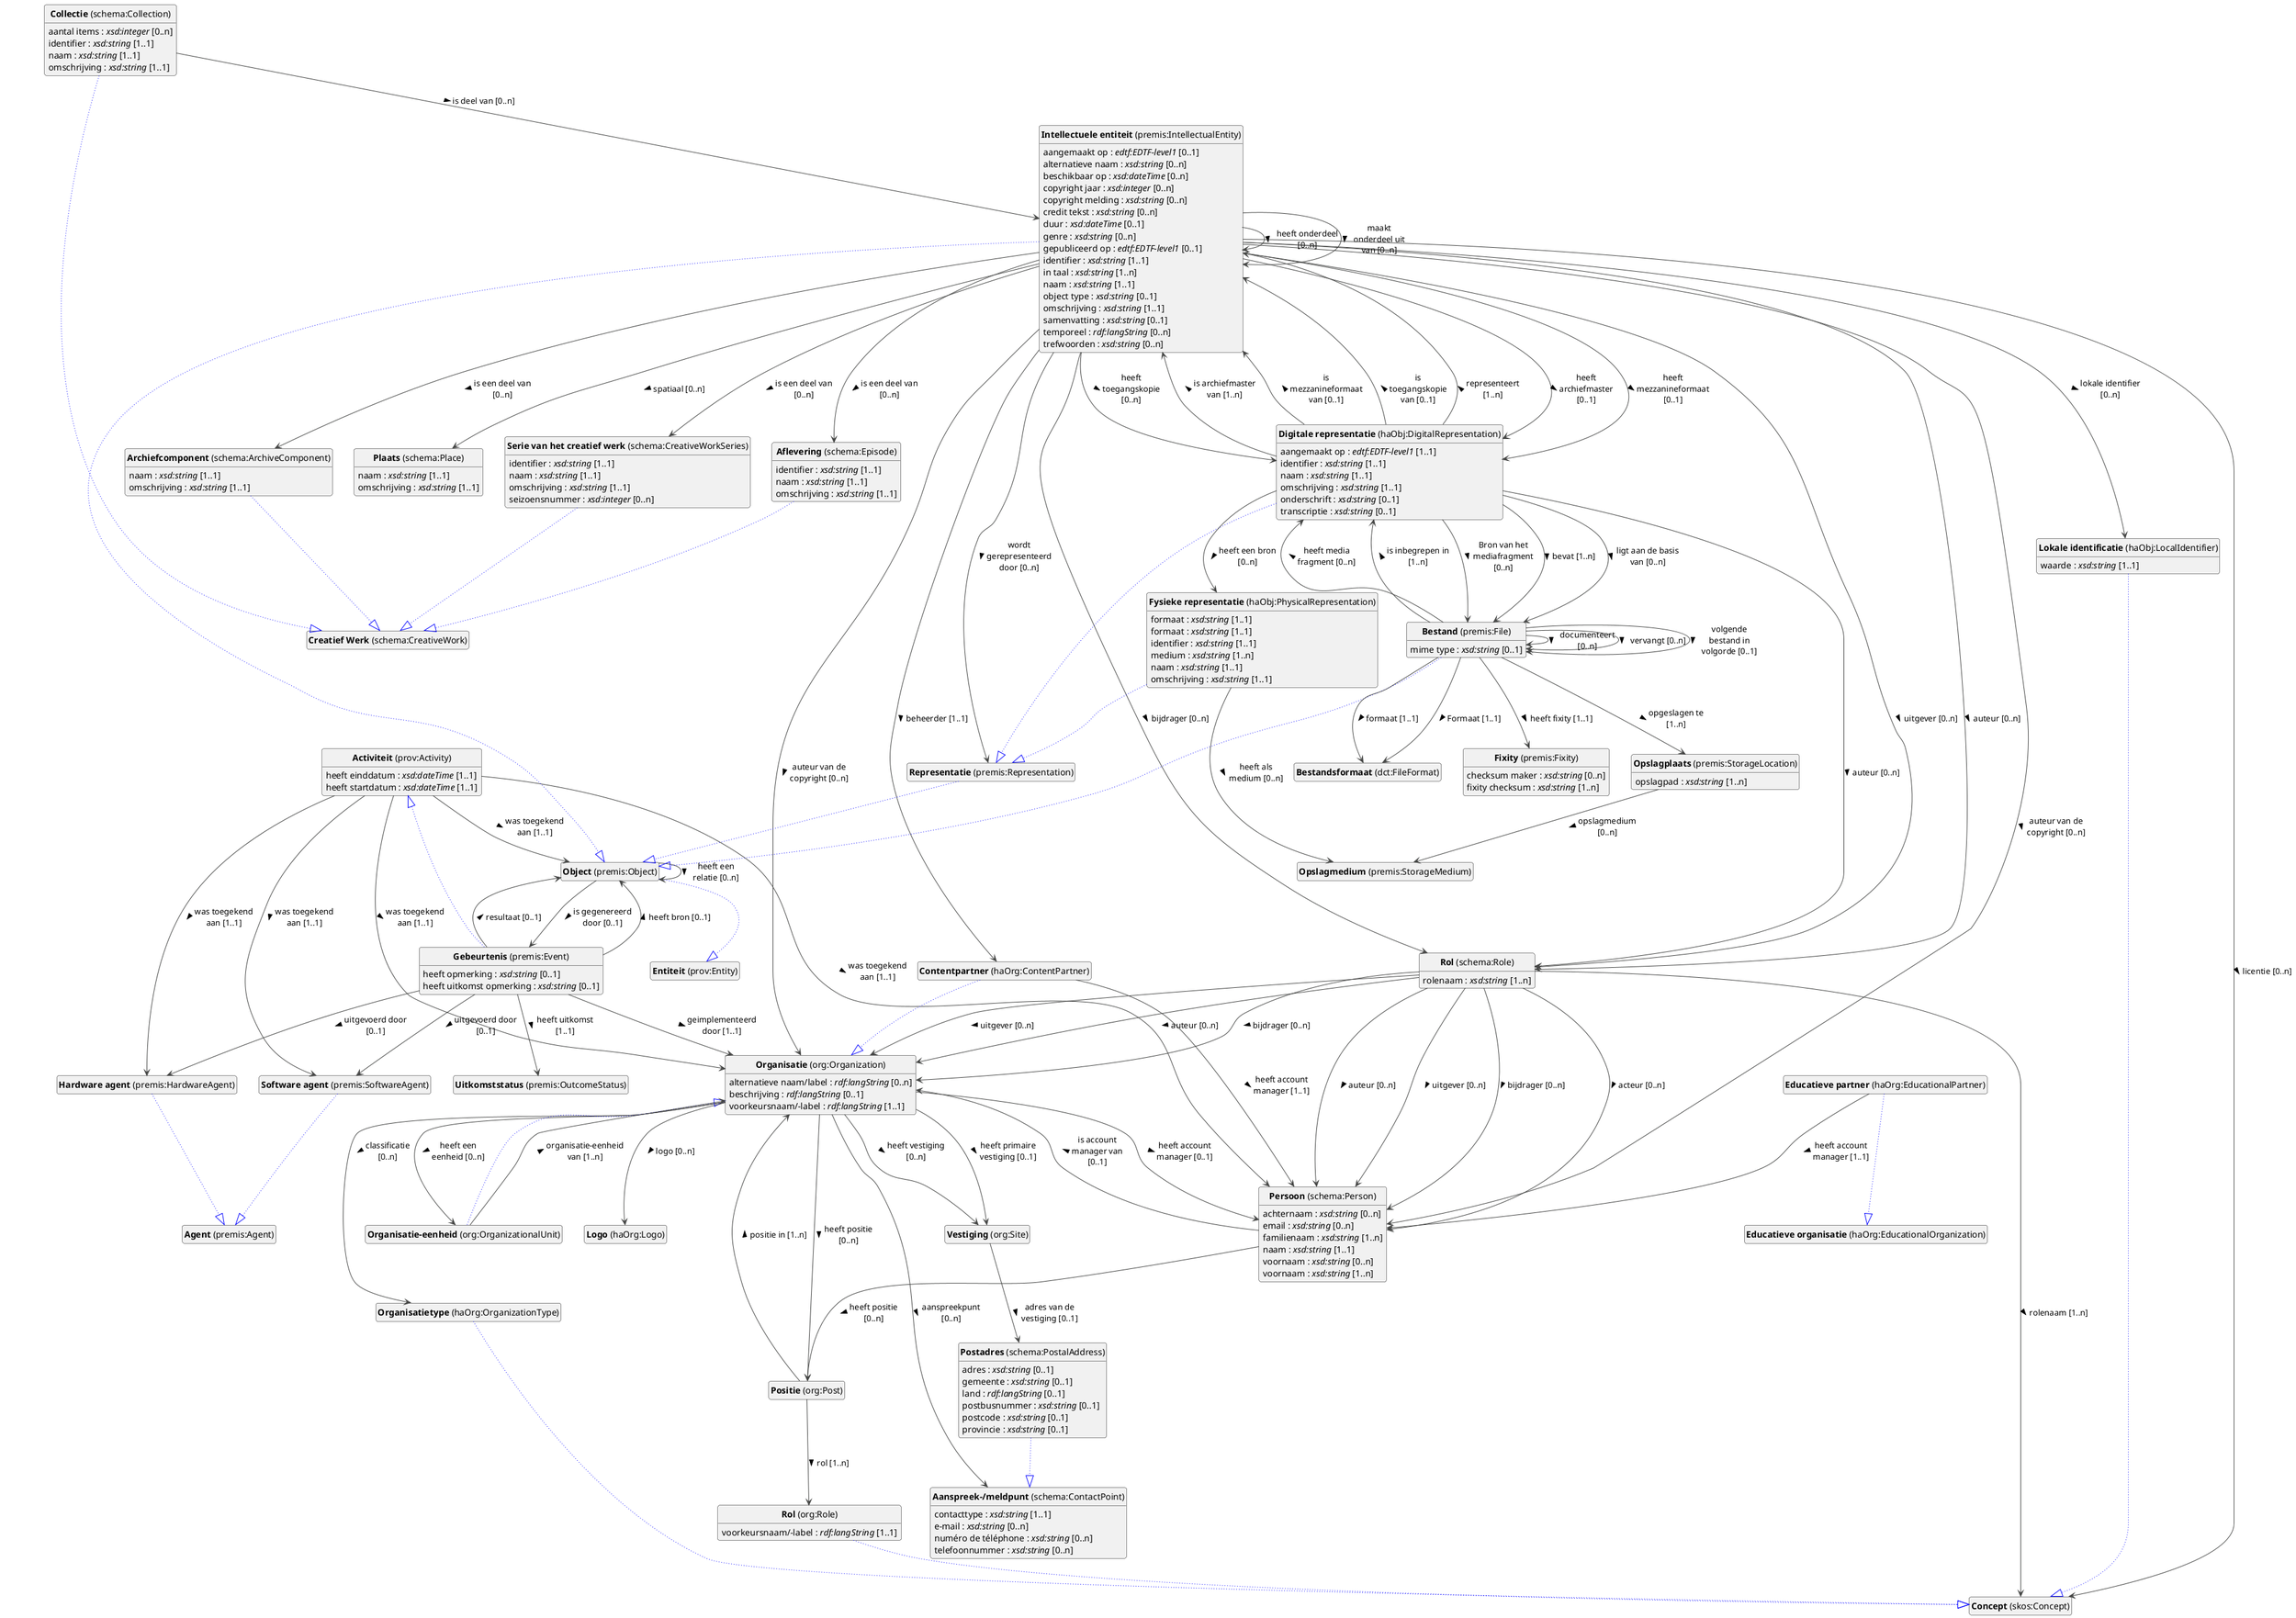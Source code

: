 @startuml
!theme vibrant
skinparam classFontSize 14
!define LIGHTORANGE
skinparam componentStyle uml2
skinparam wrapMessageWidth 100
' skinparam ArrowColor #Maroon
' Remove shadows
skinparam shadowing false
'skinparam linetype polyline
skinparam ArrowMessageAlignment left


class "<b>Activiteit</b> (prov:Activity)" as prov_Activity [[#prov%3AActivity]]
class "<b>Gebeurtenis</b> (premis:Event)" as premis_Event [[#premis%3AEvent]]
class "<b>Activiteit</b> (prov:Activity)" as prov_Activity [[#prov%3AActivity]]
class "<b>Object</b> (premis:Object)" as premis_Object [[#premis%3AObject]]
class "<b>Entiteit</b> (prov:Entity)" as prov_Entity [[#prov%3AEntity]]
class "<b>Intellectuele entiteit</b> (premis:IntellectualEntity)" as premis_IntellectualEntity [[#premis%3AIntellectualEntity]]
class "<b>Object</b> (premis:Object)" as premis_Object [[#premis%3AObject]]
class "<b>Fysieke representatie</b> (haObj:PhysicalRepresentation)" as haObj_PhysicalRepresentation [[#haObj%3APhysicalRepresentation]]
class "<b>Representatie</b> (premis:Representation)" as premis_Representation [[#premis%3ARepresentation]]
class "<b>Digitale representatie</b> (haObj:DigitalRepresentation)" as haObj_DigitalRepresentation [[#haObj%3ADigitalRepresentation]]
class "<b>Representatie</b> (premis:Representation)" as premis_Representation [[#premis%3ARepresentation]]
class "<b>Serie van het creatief werk</b> (schema:CreativeWorkSeries)" as schema_CreativeWorkSeries [[#schema%3ACreativeWorkSeries]]
class "<b>Creatief Werk</b> (schema:CreativeWork)" as schema_CreativeWork [[#schema%3ACreativeWork]]
class "<b>Aflevering</b> (schema:Episode)" as schema_Episode [[#schema%3AEpisode]]
class "<b>Creatief Werk</b> (schema:CreativeWork)" as schema_CreativeWork [[#schema%3ACreativeWork]]
class "<b>Plaats</b> (schema:Place)" as schema_Place [[#schema%3APlace]]
class "<b>Archiefcomponent</b> (schema:ArchiveComponent)" as schema_ArchiveComponent [[#schema%3AArchiveComponent]]
class "<b>Creatief Werk</b> (schema:CreativeWork)" as schema_CreativeWork [[#schema%3ACreativeWork]]
class "<b>Rol</b> (schema:Role)" as schema_Role [[#schema%3ARole]]
class "<b>Persoon</b> (schema:Person)" as schema_Person [[#schema%3APerson]]
class "<b>Collectie</b> (schema:Collection)" as schema_Collection [[#schema%3ACollection]]
class "<b>Creatief Werk</b> (schema:CreativeWork)" as schema_CreativeWork [[#schema%3ACreativeWork]]
class "<b>Bestand</b> (premis:File)" as premis_File [[#premis%3AFile]]
class "<b>Object</b> (premis:Object)" as premis_Object [[#premis%3AObject]]
class "<b>Fixity</b> (premis:Fixity)" as premis_Fixity [[#premis%3AFixity]]
class "<b>Opslagplaats</b> (premis:StorageLocation)" as premis_StorageLocation [[#premis%3AStorageLocation]]
class "<b>Lokale identificatie</b> (haObj:LocalIdentifier)" as haObj_LocalIdentifier [[#haObj%3ALocalIdentifier]]
class "<b>Concept</b> (skos:Concept)" as skos_Concept [[#skos%3AConcept]]
class "<b>Organisatie</b> (org:Organization)" as org_Organization [[#org%3AOrganization]]
class "<b>Organisatie-eenheid</b> (org:OrganizationalUnit)" as org_OrganizationalUnit [[#org%3AOrganizationalUnit]]
class "<b>Organisatie</b> (org:Organization)" as org_Organization [[#org%3AOrganization]]
class "<b>Contentpartner</b> (haOrg:ContentPartner)" as haOrg_ContentPartner [[#haOrg%3AContentPartner]]
class "<b>Organisatie</b> (org:Organization)" as org_Organization [[#org%3AOrganization]]
class "<b>Educatieve partner</b> (haOrg:EducationalPartner)" as haOrg_EducationalPartner [[#haOrg%3AEducationalPartner]]
class "<b>Educatieve organisatie</b> (haOrg:EducationalOrganization)" as haOrg_EducationalOrganization [[#haOrg%3AEducationalOrganization]]
class "<b>Vestiging</b> (org:Site)" as org_Site [[#org%3ASite]]
class "<b>Positie</b> (org:Post)" as org_Post [[#org%3APost]]
class "<b>Rol</b> (org:Role)" as org_Role [[#org%3ARole]]
class "<b>Concept</b> (skos:Concept)" as skos_Concept [[#skos%3AConcept]]
class "<b>Postadres</b> (schema:PostalAddress)" as schema_PostalAddress [[#schema%3APostalAddress]]
class "<b>Aanspreek-/meldpunt</b> (schema:ContactPoint)" as schema_ContactPoint [[#schema%3AContactPoint]]
class "<b>Aanspreek-/meldpunt</b> (schema:ContactPoint)" as schema_ContactPoint [[#schema%3AContactPoint]]
class "<b>Opslagmedium</b> (premis:StorageMedium)" as premis_StorageMedium [[#premis%3AStorageMedium]]
class "<b>Organisatietype</b> (haOrg:OrganizationType)" as haOrg_OrganizationType [[#haOrg%3AOrganizationType]]
class "<b>Concept</b> (skos:Concept)" as skos_Concept [[#skos%3AConcept]]
class "<b>Representatie</b> (premis:Representation)" as premis_Representation [[#premis%3ARepresentation]]
class "<b>Object</b> (premis:Object)" as premis_Object [[#premis%3AObject]]
class "<b>Logo</b> (haOrg:Logo)" as haOrg_Logo [[#haOrg%3ALogo]]
class "<b>Uitkomststatus</b> (premis:OutcomeStatus)" as premis_OutcomeStatus [[#premis%3AOutcomeStatus]]
class "<b>Bestandsformaat</b> (dct:FileFormat)" as dct_FileFormat [[#dct%3AFileFormat]]
class "<b>Hardware agent</b> (premis:HardwareAgent)" as premis_HardwareAgent [[#premis%3AHardwareAgent]]
class "<b>Agent</b> (premis:Agent)" as premis_Agent [[#premis%3AAgent]]
class "<b>Concept</b> (skos:Concept)" as skos_Concept [[#skos%3AConcept]]
class "<b>Software agent</b> (premis:SoftwareAgent)" as premis_SoftwareAgent [[#premis%3ASoftwareAgent]]
class "<b>Agent</b> (premis:Agent)" as premis_Agent [[#premis%3AAgent]]


prov_Activity : heeft einddatum : <i>xsd:dateTime</i> [1..1]


prov_Activity : heeft startdatum : <i>xsd:dateTime</i> [1..1]


prov_Activity --> premis_Object : was toegekend aan [1..1] >
prov_Activity --> schema_Person : was toegekend aan [1..1] >
prov_Activity --> org_Organization : was toegekend aan [1..1] >
prov_Activity --> premis_SoftwareAgent : was toegekend aan [1..1] >
prov_Activity --> premis_HardwareAgent : was toegekend aan [1..1] >

premis_Event --|> prov_Activity #blue;line.dotted;text:blue


premis_Event --> org_Organization : geimplementeerd door [1..1] >

premis_Event --> premis_Object : heeft bron [0..1] >
premis_Event : heeft opmerking : <i>xsd:string</i> [0..1]


premis_Event --> premis_OutcomeStatus : heeft uitkomst [1..1] >
premis_Event : heeft uitkomst opmerking : <i>xsd:string</i> [0..1]


premis_Event --> premis_Object : resultaat [0..1] >

premis_Event --> premis_SoftwareAgent : uitgevoerd door [0..1] >
premis_Event --> premis_HardwareAgent : uitgevoerd door [0..1] >

premis_Object --|> prov_Entity #blue;line.dotted;text:blue


premis_Object --> premis_Object : heeft een relatie [0..n] >

premis_Object --> premis_Event : is gegenereerd door [0..1] >

premis_IntellectualEntity --|> premis_Object #blue;line.dotted;text:blue

premis_IntellectualEntity : aangemaakt op : <i>edtf:EDTF-level1</i> [0..1]

premis_IntellectualEntity : alternatieve naam : <i>xsd:string</i> [0..n]


premis_IntellectualEntity --> schema_Role : auteur [0..n] >

premis_IntellectualEntity --> schema_Person : auteur van de copyright [0..n] >
premis_IntellectualEntity --> org_Organization : auteur van de copyright [0..n] >

premis_IntellectualEntity --> haOrg_ContentPartner : beheerder [1..1] >
premis_IntellectualEntity : beschikbaar op : <i>xsd:dateTime</i> [0..n]


premis_IntellectualEntity --> schema_Role : bijdrager [0..n] >
premis_IntellectualEntity : copyright jaar : <i>xsd:integer</i> [0..n]

premis_IntellectualEntity : copyright melding : <i>xsd:string</i> [0..n]

premis_IntellectualEntity : credit tekst : <i>xsd:string</i> [0..n]

premis_IntellectualEntity : duur : <i>xsd:dateTime</i> [0..1]

premis_IntellectualEntity : genre : <i>xsd:string</i> [0..n]

premis_IntellectualEntity : gepubliceerd op : <i>edtf:EDTF-level1</i> [0..1]


premis_IntellectualEntity --> haObj_DigitalRepresentation : heeft archiefmaster [0..1] >

premis_IntellectualEntity --> haObj_DigitalRepresentation : heeft mezzanineformaat [0..1] >

premis_IntellectualEntity --> premis_IntellectualEntity : heeft onderdeel [0..n] >

premis_IntellectualEntity --> haObj_DigitalRepresentation : heeft toegangskopie [0..n] >
premis_IntellectualEntity : identifier : <i>xsd:string</i> [1..1]

premis_IntellectualEntity : in taal : <i>xsd:string</i> [1..n]


premis_IntellectualEntity --> schema_ArchiveComponent : is een deel van [0..n] >
premis_IntellectualEntity --> schema_CreativeWorkSeries : is een deel van [0..n] >
premis_IntellectualEntity --> schema_Episode : is een deel van [0..n] >

premis_IntellectualEntity --> skos_Concept : licentie [0..n] >

premis_IntellectualEntity --> haObj_LocalIdentifier : lokale identifier [0..n] >

premis_IntellectualEntity --> premis_IntellectualEntity : maakt onderdeel uit van [0..n] >
premis_IntellectualEntity : naam : <i>xsd:string</i> [1..1]

premis_IntellectualEntity : object type : <i>xsd:string</i> [0..1]

premis_IntellectualEntity : omschrijving : <i>xsd:string</i> [1..1]


premis_IntellectualEntity : samenvatting : <i>xsd:string</i> [0..1]


premis_IntellectualEntity --> schema_Place : spatiaal [0..n] >
premis_IntellectualEntity : temporeel : <i>rdf:langString</i> [0..n]

premis_IntellectualEntity : trefwoorden : <i>xsd:string</i> [0..n]


premis_IntellectualEntity --> schema_Role : uitgever [0..n] >

premis_IntellectualEntity --> premis_Representation : wordt gerepresenteerd door [0..n] >

haObj_PhysicalRepresentation --|> premis_Representation #blue;line.dotted;text:blue

haObj_PhysicalRepresentation : formaat : <i>xsd:string</i> [1..1]

haObj_PhysicalRepresentation : formaat : <i>xsd:string</i> [1..1]


haObj_PhysicalRepresentation --> premis_StorageMedium : heeft als medium [0..n] >
haObj_PhysicalRepresentation : identifier : <i>xsd:string</i> [1..1]

haObj_PhysicalRepresentation : medium : <i>xsd:string</i> [1..n]

haObj_PhysicalRepresentation : naam : <i>xsd:string</i> [1..1]

haObj_PhysicalRepresentation : omschrijving : <i>xsd:string</i> [1..1]


haObj_DigitalRepresentation --|> premis_Representation #blue;line.dotted;text:blue


haObj_DigitalRepresentation --> premis_File : Bron van het mediafragment [0..n] >
haObj_DigitalRepresentation : aangemaakt op : <i>edtf:EDTF-level1</i> [1..1]


haObj_DigitalRepresentation --> schema_Role : auteur [0..n] >

haObj_DigitalRepresentation --> premis_File : bevat [1..n] >

haObj_DigitalRepresentation --> haObj_PhysicalRepresentation : heeft een bron [0..n] >
haObj_DigitalRepresentation : identifier : <i>xsd:string</i> [1..1]


haObj_DigitalRepresentation --> premis_IntellectualEntity : is archiefmaster van [1..n] >

haObj_DigitalRepresentation --> premis_IntellectualEntity : is mezzanineformaat van [0..1] >

haObj_DigitalRepresentation --> premis_IntellectualEntity : is toegangskopie van [0..1] >

haObj_DigitalRepresentation --> premis_File : ligt aan de basis van [0..n] >
haObj_DigitalRepresentation : naam : <i>xsd:string</i> [1..1]

haObj_DigitalRepresentation : omschrijving : <i>xsd:string</i> [1..1]

haObj_DigitalRepresentation : onderschrift : <i>xsd:string</i> [0..1]


haObj_DigitalRepresentation --> premis_IntellectualEntity : representeert [1..n] >
haObj_DigitalRepresentation : transcriptie : <i>xsd:string</i> [0..1]


schema_CreativeWorkSeries --|> schema_CreativeWork #blue;line.dotted;text:blue

schema_CreativeWorkSeries : identifier : <i>xsd:string</i> [1..1]

schema_CreativeWorkSeries : naam : <i>xsd:string</i> [1..1]

schema_CreativeWorkSeries : omschrijving : <i>xsd:string</i> [1..1]

schema_CreativeWorkSeries : seizoensnummer : <i>xsd:integer</i> [0..n]


schema_Episode --|> schema_CreativeWork #blue;line.dotted;text:blue

schema_Episode : identifier : <i>xsd:string</i> [1..1]

schema_Episode : naam : <i>xsd:string</i> [1..1]

schema_Episode : omschrijving : <i>xsd:string</i> [1..1]



schema_Place : naam : <i>xsd:string</i> [1..1]

schema_Place : omschrijving : <i>xsd:string</i> [1..1]


schema_ArchiveComponent --|> schema_CreativeWork #blue;line.dotted;text:blue

schema_ArchiveComponent : naam : <i>xsd:string</i> [1..1]

schema_ArchiveComponent : omschrijving : <i>xsd:string</i> [1..1]




schema_Role --> schema_Person : acteur [0..n] >

schema_Role --> schema_Person : auteur [0..n] >
schema_Role --> org_Organization : auteur [0..n] >

schema_Role --> schema_Person : bijdrager [0..n] >
schema_Role --> org_Organization : bijdrager [0..n] >
schema_Role : rolenaam : <i>xsd:string</i> [1..n]

schema_Role --> skos_Concept : rolenaam [1..n] >

schema_Role --> schema_Person : uitgever [0..n] >
schema_Role --> org_Organization : uitgever [0..n] >


schema_Person : achternaam : <i>xsd:string</i> [0..n]

schema_Person : email : <i>xsd:string</i> [0..n]

schema_Person : familienaam : <i>xsd:string</i> [1..n]


schema_Person --> org_Post : heeft positie [0..n] >

schema_Person --> org_Organization : is account manager van [0..1] >
schema_Person : naam : <i>xsd:string</i> [1..1]

schema_Person : voornaam : <i>xsd:string</i> [0..n]

schema_Person : voornaam : <i>xsd:string</i> [1..n]


schema_Collection --|> schema_CreativeWork #blue;line.dotted;text:blue

schema_Collection : aantal items : <i>xsd:integer</i> [0..n]

schema_Collection : identifier : <i>xsd:string</i> [1..1]


schema_Collection --> premis_IntellectualEntity : is deel van [0..n] >
schema_Collection : naam : <i>xsd:string</i> [1..1]

schema_Collection : omschrijving : <i>xsd:string</i> [1..1]


premis_File --|> premis_Object #blue;line.dotted;text:blue


premis_File --> dct_FileFormat : Formaat [1..1] >

premis_File --> premis_File : documenteert [0..n] >

premis_File --> dct_FileFormat : formaat [1..1] >

premis_File --> premis_Fixity : heeft fixity [1..1] >

premis_File --> haObj_DigitalRepresentation : heeft media fragment [0..n] >

premis_File --> haObj_DigitalRepresentation : is inbegrepen in [1..n] >
premis_File : mime type : <i>xsd:string</i> [0..1]


premis_File --> premis_StorageLocation : opgeslagen te [1..n] >

premis_File --> premis_File : vervangt [0..n] >

premis_File --> premis_File : volgende bestand in volgorde [0..1] >


premis_Fixity : checksum maker : <i>xsd:string</i> [0..n]

premis_Fixity : fixity checksum : <i>xsd:string</i> [1..n]




premis_StorageLocation --> premis_StorageMedium : opslagmedium [0..n] >
premis_StorageLocation : opslagpad : <i>xsd:string</i> [1..n]


haObj_LocalIdentifier --|> skos_Concept #blue;line.dotted;text:blue

haObj_LocalIdentifier : waarde : <i>xsd:string</i> [1..1]




org_Organization --> schema_ContactPoint : aanspreekpunt [0..n] >
org_Organization : alternatieve naam/label : <i>rdf:langString</i> [0..n]

org_Organization : beschrijving : <i>rdf:langString</i> [0..1]


org_Organization --> haOrg_OrganizationType : classificatie [0..n] >

org_Organization --> schema_Person : heeft account manager [0..1] >

org_Organization --> org_OrganizationalUnit : heeft een eenheid [0..n] >

org_Organization --> org_Post : heeft positie [0..n] >

org_Organization --> org_Site : heeft primaire vestiging [0..1] >

org_Organization --> org_Site : heeft vestiging [0..n] >


org_Organization --> haOrg_Logo : logo [0..n] >
org_Organization : voorkeursnaam/-label : <i>rdf:langString</i> [1..1]


org_OrganizationalUnit --|> org_Organization #blue;line.dotted;text:blue


org_OrganizationalUnit --> org_Organization : organisatie-eenheid van [1..n] >

haOrg_ContentPartner --|> org_Organization #blue;line.dotted;text:blue


haOrg_ContentPartner --> schema_Person : heeft account manager [1..1] >

haOrg_EducationalPartner --|> haOrg_EducationalOrganization #blue;line.dotted;text:blue


haOrg_EducationalPartner --> schema_Person : heeft account manager [1..1] >



org_Site --> schema_PostalAddress : adres van de vestiging [0..1] >



org_Post --> org_Organization : positie in [1..n] >

org_Post --> org_Role : rol [1..n] >

org_Role --|> skos_Concept #blue;line.dotted;text:blue

org_Role : voorkeursnaam/-label : <i>rdf:langString</i> [1..1]


schema_PostalAddress --|> schema_ContactPoint #blue;line.dotted;text:blue

schema_PostalAddress : adres : <i>xsd:string</i> [0..1]

schema_PostalAddress : gemeente : <i>xsd:string</i> [0..1]

schema_PostalAddress : land : <i>rdf:langString</i> [0..1]

schema_PostalAddress : postbusnummer : <i>xsd:string</i> [0..1]

schema_PostalAddress : postcode : <i>xsd:string</i> [0..1]

schema_PostalAddress : provincie : <i>xsd:string</i> [0..1]



schema_ContactPoint : contacttype : <i>xsd:string</i> [1..1]

schema_ContactPoint : e-mail : <i>xsd:string</i> [0..n]

schema_ContactPoint : numéro de téléphone : <i>xsd:string</i> [0..n]

schema_ContactPoint : telefoonnummer : <i>xsd:string</i> [0..n]




haOrg_OrganizationType --|> skos_Concept #blue;line.dotted;text:blue


premis_Representation --|> premis_Object #blue;line.dotted;text:blue








premis_HardwareAgent --|> premis_Agent #blue;line.dotted;text:blue




premis_SoftwareAgent --|> premis_Agent #blue;line.dotted;text:blue



hide circle
hide methods
hide empty members
@enduml


